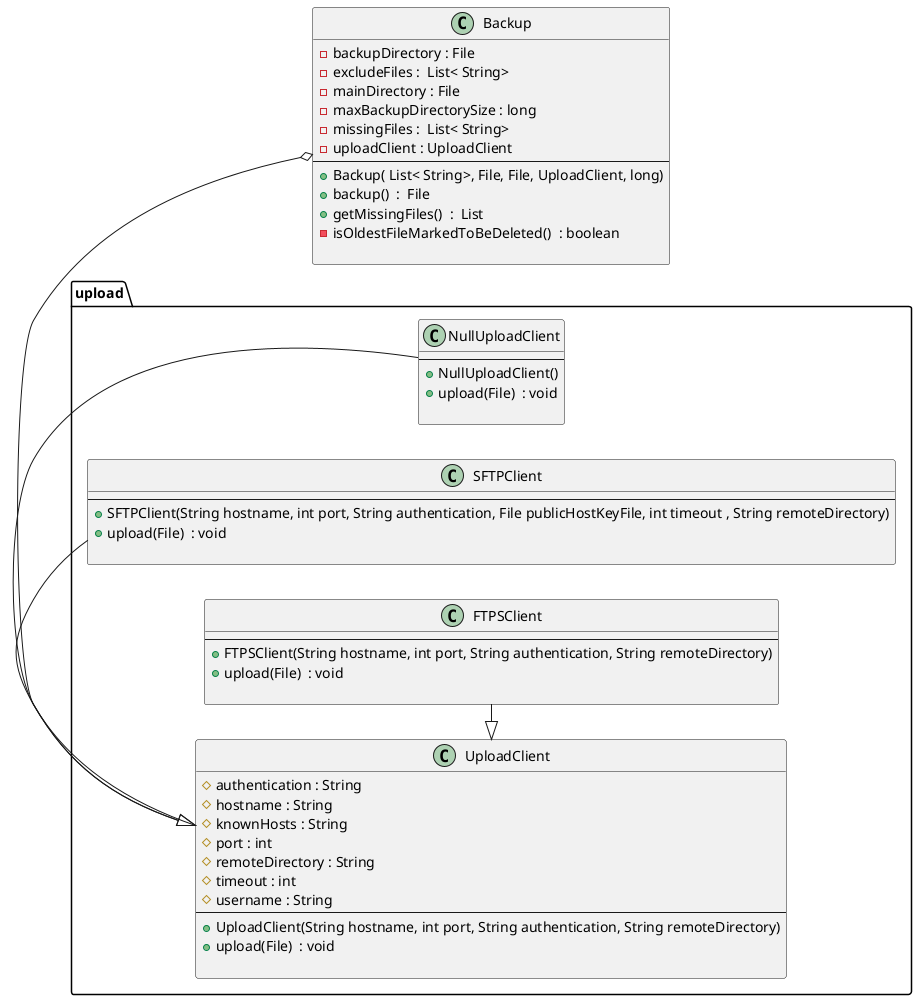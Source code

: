 @startuml
left to right direction

class upload.FTPSClient {
--
+   FTPSClient(String hostname, int port, String authentication, String remoteDirectory) 
+  upload(File)  : void

}
class upload.UploadClient {
#  authentication : String
#  hostname : String
#  knownHosts : String
#  port : int
#  remoteDirectory : String
#  timeout : int
#  username : String
--
+   UploadClient(String hostname, int port, String authentication, String remoteDirectory)
+  upload(File)  : void

}

class upload.NullUploadClient {
--
+   NullUploadClient() 
+  upload(File)  : void

}
class Backup {
-  backupDirectory : File
-  excludeFiles :  List< String>
-  mainDirectory : File
-  maxBackupDirectorySize : long
-  missingFiles :  List< String>
-  uploadClient : UploadClient
--
+   Backup( List< String>, File, File, UploadClient, long) 
+  backup()  :  File
+  getMissingFiles()  :  List
-  isOldestFileMarkedToBeDeleted()  : boolean

}
class upload.SFTPClient {
--
+   SFTPClient(String hostname, int port, String authentication, File publicHostKeyFile, int timeout , String remoteDirectory)
+  upload(File)  : void

}

' Relations 
Backup o-left- upload.UploadClient
upload.NullUploadClient  -up|>  upload.UploadClient
upload.SFTPClient  -up|>  upload.UploadClient
upload.FTPSClient  -up|> .upload.UploadClient


@enduml